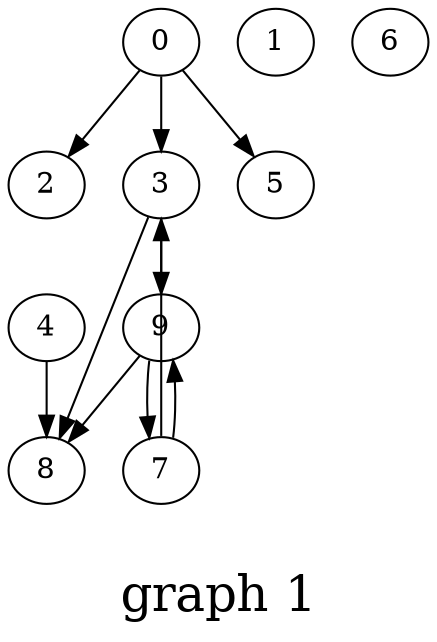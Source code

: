 /*****
graph 1
*****/

digraph G {
  graph [splines=false overlap=false]
  node  [shape=ellipse, width=0.3, height=0.3]
  0 ;
  1 ;
  2 ;
  3 ;
  4 ;
  5 ;
  6 ;
  7 ;
  8 ;
  9 ;
  0 -> 2;
  0 -> 3;
  0 -> 5;
1;
  3 -> 8;
  3 -> 9;
  4 -> 8;
6;
  7 -> 3;
  7 -> 9;
  9 -> 7;
  9 -> 8;
  label = "\ngraph 1\n";  fontsize=24;
}
